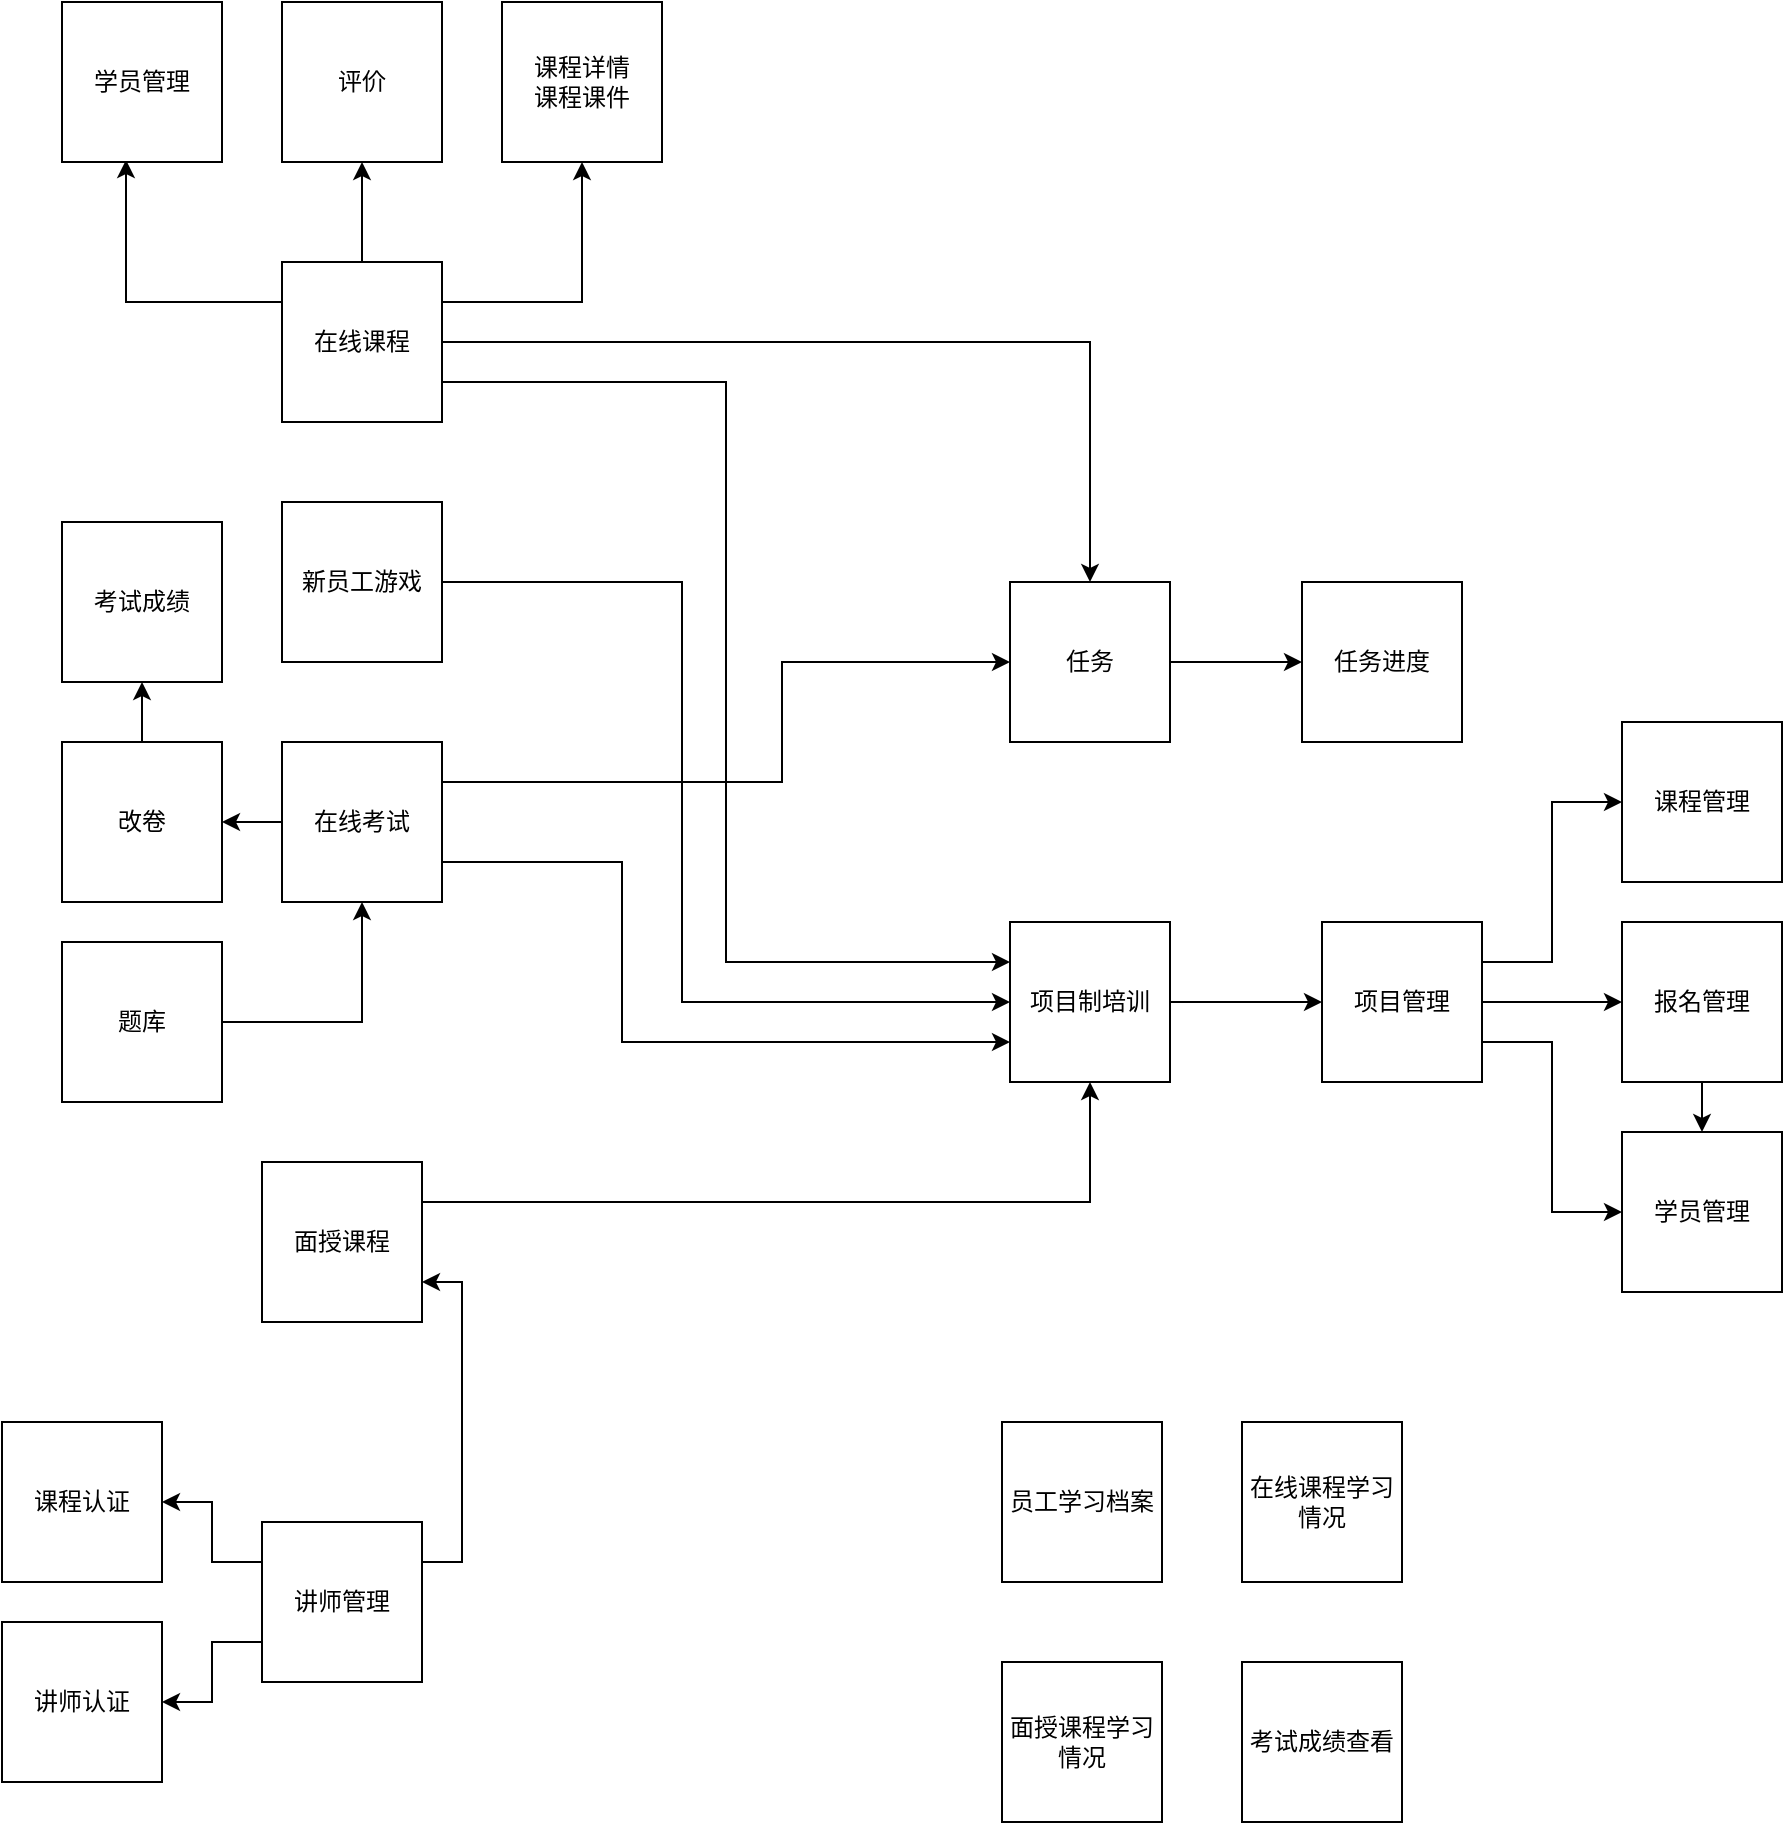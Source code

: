 <mxfile version="20.2.1" type="github">
  <diagram id="C5RBs43oDa-KdzZeNtuy" name="Page-1">
    <mxGraphModel dx="2249" dy="1931" grid="1" gridSize="10" guides="1" tooltips="1" connect="1" arrows="1" fold="1" page="1" pageScale="1" pageWidth="827" pageHeight="1169" math="0" shadow="0">
      <root>
        <mxCell id="WIyWlLk6GJQsqaUBKTNV-0" />
        <mxCell id="WIyWlLk6GJQsqaUBKTNV-1" parent="WIyWlLk6GJQsqaUBKTNV-0" />
        <mxCell id="NmxY1eA38_sifp1eHW3J-23" style="edgeStyle=orthogonalEdgeStyle;rounded=0;orthogonalLoop=1;jettySize=auto;html=1;exitX=1;exitY=0.5;exitDx=0;exitDy=0;" edge="1" parent="WIyWlLk6GJQsqaUBKTNV-1" source="NmxY1eA38_sifp1eHW3J-3" target="NmxY1eA38_sifp1eHW3J-22">
          <mxGeometry relative="1" as="geometry" />
        </mxCell>
        <mxCell id="NmxY1eA38_sifp1eHW3J-78" style="edgeStyle=orthogonalEdgeStyle;rounded=0;orthogonalLoop=1;jettySize=auto;html=1;exitX=1;exitY=0.25;exitDx=0;exitDy=0;entryX=0.5;entryY=1;entryDx=0;entryDy=0;" edge="1" parent="WIyWlLk6GJQsqaUBKTNV-1" source="NmxY1eA38_sifp1eHW3J-3" target="NmxY1eA38_sifp1eHW3J-30">
          <mxGeometry relative="1" as="geometry" />
        </mxCell>
        <mxCell id="NmxY1eA38_sifp1eHW3J-79" style="edgeStyle=orthogonalEdgeStyle;rounded=0;orthogonalLoop=1;jettySize=auto;html=1;exitX=0;exitY=0.25;exitDx=0;exitDy=0;entryX=0.4;entryY=0.988;entryDx=0;entryDy=0;entryPerimeter=0;" edge="1" parent="WIyWlLk6GJQsqaUBKTNV-1" source="NmxY1eA38_sifp1eHW3J-3" target="NmxY1eA38_sifp1eHW3J-28">
          <mxGeometry relative="1" as="geometry" />
        </mxCell>
        <mxCell id="NmxY1eA38_sifp1eHW3J-80" style="edgeStyle=orthogonalEdgeStyle;rounded=0;orthogonalLoop=1;jettySize=auto;html=1;exitX=0.5;exitY=0;exitDx=0;exitDy=0;entryX=0.5;entryY=1;entryDx=0;entryDy=0;" edge="1" parent="WIyWlLk6GJQsqaUBKTNV-1" source="NmxY1eA38_sifp1eHW3J-3" target="NmxY1eA38_sifp1eHW3J-29">
          <mxGeometry relative="1" as="geometry" />
        </mxCell>
        <mxCell id="NmxY1eA38_sifp1eHW3J-81" style="edgeStyle=orthogonalEdgeStyle;rounded=0;orthogonalLoop=1;jettySize=auto;html=1;exitX=1;exitY=0.75;exitDx=0;exitDy=0;entryX=0;entryY=0.25;entryDx=0;entryDy=0;" edge="1" parent="WIyWlLk6GJQsqaUBKTNV-1" source="NmxY1eA38_sifp1eHW3J-3" target="NmxY1eA38_sifp1eHW3J-17">
          <mxGeometry relative="1" as="geometry" />
        </mxCell>
        <mxCell id="NmxY1eA38_sifp1eHW3J-3" value="在线课程" style="whiteSpace=wrap;html=1;aspect=fixed;" vertex="1" parent="WIyWlLk6GJQsqaUBKTNV-1">
          <mxGeometry x="50" y="70" width="80" height="80" as="geometry" />
        </mxCell>
        <mxCell id="NmxY1eA38_sifp1eHW3J-84" style="edgeStyle=orthogonalEdgeStyle;rounded=0;orthogonalLoop=1;jettySize=auto;html=1;exitX=1;exitY=0.5;exitDx=0;exitDy=0;entryX=0;entryY=0.5;entryDx=0;entryDy=0;" edge="1" parent="WIyWlLk6GJQsqaUBKTNV-1" source="NmxY1eA38_sifp1eHW3J-4" target="NmxY1eA38_sifp1eHW3J-17">
          <mxGeometry relative="1" as="geometry">
            <Array as="points">
              <mxPoint x="250" y="230" />
              <mxPoint x="250" y="440" />
            </Array>
          </mxGeometry>
        </mxCell>
        <mxCell id="NmxY1eA38_sifp1eHW3J-4" value="新员工游戏" style="whiteSpace=wrap;html=1;aspect=fixed;" vertex="1" parent="WIyWlLk6GJQsqaUBKTNV-1">
          <mxGeometry x="50" y="190" width="80" height="80" as="geometry" />
        </mxCell>
        <mxCell id="NmxY1eA38_sifp1eHW3J-38" style="edgeStyle=orthogonalEdgeStyle;rounded=0;orthogonalLoop=1;jettySize=auto;html=1;exitX=0;exitY=0.5;exitDx=0;exitDy=0;entryX=1;entryY=0.5;entryDx=0;entryDy=0;" edge="1" parent="WIyWlLk6GJQsqaUBKTNV-1" source="NmxY1eA38_sifp1eHW3J-12" target="NmxY1eA38_sifp1eHW3J-35">
          <mxGeometry relative="1" as="geometry" />
        </mxCell>
        <mxCell id="NmxY1eA38_sifp1eHW3J-83" style="edgeStyle=orthogonalEdgeStyle;rounded=0;orthogonalLoop=1;jettySize=auto;html=1;exitX=1;exitY=0.75;exitDx=0;exitDy=0;entryX=0;entryY=0.75;entryDx=0;entryDy=0;" edge="1" parent="WIyWlLk6GJQsqaUBKTNV-1" source="NmxY1eA38_sifp1eHW3J-12" target="NmxY1eA38_sifp1eHW3J-17">
          <mxGeometry relative="1" as="geometry">
            <Array as="points">
              <mxPoint x="220" y="370" />
              <mxPoint x="220" y="460" />
            </Array>
          </mxGeometry>
        </mxCell>
        <mxCell id="NmxY1eA38_sifp1eHW3J-87" style="edgeStyle=orthogonalEdgeStyle;rounded=0;orthogonalLoop=1;jettySize=auto;html=1;exitX=1;exitY=0.25;exitDx=0;exitDy=0;entryX=0;entryY=0.5;entryDx=0;entryDy=0;" edge="1" parent="WIyWlLk6GJQsqaUBKTNV-1" source="NmxY1eA38_sifp1eHW3J-12" target="NmxY1eA38_sifp1eHW3J-22">
          <mxGeometry relative="1" as="geometry">
            <Array as="points">
              <mxPoint x="300" y="330" />
              <mxPoint x="300" y="270" />
            </Array>
          </mxGeometry>
        </mxCell>
        <mxCell id="NmxY1eA38_sifp1eHW3J-12" value="在线考试" style="whiteSpace=wrap;html=1;aspect=fixed;" vertex="1" parent="WIyWlLk6GJQsqaUBKTNV-1">
          <mxGeometry x="50" y="310" width="80" height="80" as="geometry" />
        </mxCell>
        <mxCell id="NmxY1eA38_sifp1eHW3J-82" style="edgeStyle=orthogonalEdgeStyle;rounded=0;orthogonalLoop=1;jettySize=auto;html=1;exitX=1;exitY=0.25;exitDx=0;exitDy=0;entryX=0.5;entryY=1;entryDx=0;entryDy=0;" edge="1" parent="WIyWlLk6GJQsqaUBKTNV-1" source="NmxY1eA38_sifp1eHW3J-16" target="NmxY1eA38_sifp1eHW3J-17">
          <mxGeometry relative="1" as="geometry" />
        </mxCell>
        <mxCell id="NmxY1eA38_sifp1eHW3J-16" value="面授课程" style="whiteSpace=wrap;html=1;aspect=fixed;" vertex="1" parent="WIyWlLk6GJQsqaUBKTNV-1">
          <mxGeometry x="40" y="520" width="80" height="80" as="geometry" />
        </mxCell>
        <mxCell id="NmxY1eA38_sifp1eHW3J-55" style="edgeStyle=orthogonalEdgeStyle;rounded=0;orthogonalLoop=1;jettySize=auto;html=1;exitX=1;exitY=0.5;exitDx=0;exitDy=0;entryX=0;entryY=0.5;entryDx=0;entryDy=0;" edge="1" parent="WIyWlLk6GJQsqaUBKTNV-1" source="NmxY1eA38_sifp1eHW3J-17" target="NmxY1eA38_sifp1eHW3J-54">
          <mxGeometry relative="1" as="geometry" />
        </mxCell>
        <mxCell id="NmxY1eA38_sifp1eHW3J-17" value="项目制培训" style="whiteSpace=wrap;html=1;aspect=fixed;" vertex="1" parent="WIyWlLk6GJQsqaUBKTNV-1">
          <mxGeometry x="414" y="400" width="80" height="80" as="geometry" />
        </mxCell>
        <mxCell id="NmxY1eA38_sifp1eHW3J-70" style="edgeStyle=orthogonalEdgeStyle;rounded=0;orthogonalLoop=1;jettySize=auto;html=1;exitX=0;exitY=0.25;exitDx=0;exitDy=0;entryX=1;entryY=0.5;entryDx=0;entryDy=0;" edge="1" parent="WIyWlLk6GJQsqaUBKTNV-1" source="NmxY1eA38_sifp1eHW3J-20" target="NmxY1eA38_sifp1eHW3J-68">
          <mxGeometry relative="1" as="geometry" />
        </mxCell>
        <mxCell id="NmxY1eA38_sifp1eHW3J-71" style="edgeStyle=orthogonalEdgeStyle;rounded=0;orthogonalLoop=1;jettySize=auto;html=1;exitX=0;exitY=0.75;exitDx=0;exitDy=0;entryX=1;entryY=0.5;entryDx=0;entryDy=0;" edge="1" parent="WIyWlLk6GJQsqaUBKTNV-1" source="NmxY1eA38_sifp1eHW3J-20" target="NmxY1eA38_sifp1eHW3J-69">
          <mxGeometry relative="1" as="geometry" />
        </mxCell>
        <mxCell id="NmxY1eA38_sifp1eHW3J-72" style="edgeStyle=orthogonalEdgeStyle;rounded=0;orthogonalLoop=1;jettySize=auto;html=1;exitX=1;exitY=0.25;exitDx=0;exitDy=0;entryX=1;entryY=0.75;entryDx=0;entryDy=0;" edge="1" parent="WIyWlLk6GJQsqaUBKTNV-1" source="NmxY1eA38_sifp1eHW3J-20" target="NmxY1eA38_sifp1eHW3J-16">
          <mxGeometry relative="1" as="geometry" />
        </mxCell>
        <mxCell id="NmxY1eA38_sifp1eHW3J-20" value="讲师管理" style="whiteSpace=wrap;html=1;aspect=fixed;" vertex="1" parent="WIyWlLk6GJQsqaUBKTNV-1">
          <mxGeometry x="40" y="700" width="80" height="80" as="geometry" />
        </mxCell>
        <mxCell id="NmxY1eA38_sifp1eHW3J-27" style="edgeStyle=orthogonalEdgeStyle;rounded=0;orthogonalLoop=1;jettySize=auto;html=1;exitX=1;exitY=0.5;exitDx=0;exitDy=0;entryX=0;entryY=0.5;entryDx=0;entryDy=0;" edge="1" parent="WIyWlLk6GJQsqaUBKTNV-1" source="NmxY1eA38_sifp1eHW3J-22" target="NmxY1eA38_sifp1eHW3J-26">
          <mxGeometry relative="1" as="geometry" />
        </mxCell>
        <mxCell id="NmxY1eA38_sifp1eHW3J-22" value="任务" style="whiteSpace=wrap;html=1;aspect=fixed;" vertex="1" parent="WIyWlLk6GJQsqaUBKTNV-1">
          <mxGeometry x="414" y="230" width="80" height="80" as="geometry" />
        </mxCell>
        <mxCell id="NmxY1eA38_sifp1eHW3J-26" value="任务进度" style="whiteSpace=wrap;html=1;aspect=fixed;" vertex="1" parent="WIyWlLk6GJQsqaUBKTNV-1">
          <mxGeometry x="560" y="230" width="80" height="80" as="geometry" />
        </mxCell>
        <mxCell id="NmxY1eA38_sifp1eHW3J-28" value="学员管理" style="whiteSpace=wrap;html=1;aspect=fixed;" vertex="1" parent="WIyWlLk6GJQsqaUBKTNV-1">
          <mxGeometry x="-60" y="-60" width="80" height="80" as="geometry" />
        </mxCell>
        <mxCell id="NmxY1eA38_sifp1eHW3J-29" value="评价" style="whiteSpace=wrap;html=1;aspect=fixed;" vertex="1" parent="WIyWlLk6GJQsqaUBKTNV-1">
          <mxGeometry x="50" y="-60" width="80" height="80" as="geometry" />
        </mxCell>
        <mxCell id="NmxY1eA38_sifp1eHW3J-30" value="课程详情&lt;br&gt;课程课件" style="whiteSpace=wrap;html=1;aspect=fixed;" vertex="1" parent="WIyWlLk6GJQsqaUBKTNV-1">
          <mxGeometry x="160" y="-60" width="80" height="80" as="geometry" />
        </mxCell>
        <mxCell id="NmxY1eA38_sifp1eHW3J-34" value="考试成绩" style="whiteSpace=wrap;html=1;aspect=fixed;" vertex="1" parent="WIyWlLk6GJQsqaUBKTNV-1">
          <mxGeometry x="-60" y="200" width="80" height="80" as="geometry" />
        </mxCell>
        <mxCell id="NmxY1eA38_sifp1eHW3J-39" style="edgeStyle=orthogonalEdgeStyle;rounded=0;orthogonalLoop=1;jettySize=auto;html=1;exitX=0.5;exitY=0;exitDx=0;exitDy=0;entryX=0.5;entryY=1;entryDx=0;entryDy=0;" edge="1" parent="WIyWlLk6GJQsqaUBKTNV-1" source="NmxY1eA38_sifp1eHW3J-35" target="NmxY1eA38_sifp1eHW3J-34">
          <mxGeometry relative="1" as="geometry" />
        </mxCell>
        <mxCell id="NmxY1eA38_sifp1eHW3J-35" value="改卷" style="whiteSpace=wrap;html=1;aspect=fixed;" vertex="1" parent="WIyWlLk6GJQsqaUBKTNV-1">
          <mxGeometry x="-60" y="310" width="80" height="80" as="geometry" />
        </mxCell>
        <mxCell id="NmxY1eA38_sifp1eHW3J-37" style="edgeStyle=orthogonalEdgeStyle;rounded=0;orthogonalLoop=1;jettySize=auto;html=1;exitX=1;exitY=0.5;exitDx=0;exitDy=0;entryX=0.5;entryY=1;entryDx=0;entryDy=0;" edge="1" parent="WIyWlLk6GJQsqaUBKTNV-1" source="NmxY1eA38_sifp1eHW3J-36" target="NmxY1eA38_sifp1eHW3J-12">
          <mxGeometry relative="1" as="geometry" />
        </mxCell>
        <mxCell id="NmxY1eA38_sifp1eHW3J-36" value="题库" style="whiteSpace=wrap;html=1;aspect=fixed;" vertex="1" parent="WIyWlLk6GJQsqaUBKTNV-1">
          <mxGeometry x="-60" y="410" width="80" height="80" as="geometry" />
        </mxCell>
        <mxCell id="NmxY1eA38_sifp1eHW3J-65" style="edgeStyle=orthogonalEdgeStyle;rounded=0;orthogonalLoop=1;jettySize=auto;html=1;exitX=1;exitY=0.75;exitDx=0;exitDy=0;entryX=0;entryY=0.5;entryDx=0;entryDy=0;" edge="1" parent="WIyWlLk6GJQsqaUBKTNV-1" source="NmxY1eA38_sifp1eHW3J-54" target="NmxY1eA38_sifp1eHW3J-59">
          <mxGeometry relative="1" as="geometry" />
        </mxCell>
        <mxCell id="NmxY1eA38_sifp1eHW3J-66" style="edgeStyle=orthogonalEdgeStyle;rounded=0;orthogonalLoop=1;jettySize=auto;html=1;exitX=1;exitY=0.25;exitDx=0;exitDy=0;entryX=0;entryY=0.5;entryDx=0;entryDy=0;" edge="1" parent="WIyWlLk6GJQsqaUBKTNV-1" source="NmxY1eA38_sifp1eHW3J-54" target="NmxY1eA38_sifp1eHW3J-56">
          <mxGeometry relative="1" as="geometry" />
        </mxCell>
        <mxCell id="NmxY1eA38_sifp1eHW3J-67" style="edgeStyle=orthogonalEdgeStyle;rounded=0;orthogonalLoop=1;jettySize=auto;html=1;exitX=1;exitY=0.5;exitDx=0;exitDy=0;entryX=0;entryY=0.5;entryDx=0;entryDy=0;" edge="1" parent="WIyWlLk6GJQsqaUBKTNV-1" source="NmxY1eA38_sifp1eHW3J-54" target="NmxY1eA38_sifp1eHW3J-58">
          <mxGeometry relative="1" as="geometry" />
        </mxCell>
        <mxCell id="NmxY1eA38_sifp1eHW3J-54" value="项目管理" style="whiteSpace=wrap;html=1;aspect=fixed;" vertex="1" parent="WIyWlLk6GJQsqaUBKTNV-1">
          <mxGeometry x="570" y="400" width="80" height="80" as="geometry" />
        </mxCell>
        <mxCell id="NmxY1eA38_sifp1eHW3J-56" value="课程管理" style="whiteSpace=wrap;html=1;aspect=fixed;" vertex="1" parent="WIyWlLk6GJQsqaUBKTNV-1">
          <mxGeometry x="720" y="300" width="80" height="80" as="geometry" />
        </mxCell>
        <mxCell id="NmxY1eA38_sifp1eHW3J-77" value="" style="edgeStyle=orthogonalEdgeStyle;rounded=0;orthogonalLoop=1;jettySize=auto;html=1;" edge="1" parent="WIyWlLk6GJQsqaUBKTNV-1" source="NmxY1eA38_sifp1eHW3J-58" target="NmxY1eA38_sifp1eHW3J-59">
          <mxGeometry relative="1" as="geometry" />
        </mxCell>
        <mxCell id="NmxY1eA38_sifp1eHW3J-58" value="报名管理" style="whiteSpace=wrap;html=1;aspect=fixed;" vertex="1" parent="WIyWlLk6GJQsqaUBKTNV-1">
          <mxGeometry x="720" y="400" width="80" height="80" as="geometry" />
        </mxCell>
        <mxCell id="NmxY1eA38_sifp1eHW3J-59" value="学员管理" style="whiteSpace=wrap;html=1;aspect=fixed;" vertex="1" parent="WIyWlLk6GJQsqaUBKTNV-1">
          <mxGeometry x="720" y="505" width="80" height="80" as="geometry" />
        </mxCell>
        <mxCell id="NmxY1eA38_sifp1eHW3J-68" value="课程认证" style="whiteSpace=wrap;html=1;aspect=fixed;" vertex="1" parent="WIyWlLk6GJQsqaUBKTNV-1">
          <mxGeometry x="-90" y="650" width="80" height="80" as="geometry" />
        </mxCell>
        <mxCell id="NmxY1eA38_sifp1eHW3J-69" value="讲师认证" style="whiteSpace=wrap;html=1;aspect=fixed;" vertex="1" parent="WIyWlLk6GJQsqaUBKTNV-1">
          <mxGeometry x="-90" y="750" width="80" height="80" as="geometry" />
        </mxCell>
        <mxCell id="NmxY1eA38_sifp1eHW3J-73" value="员工学习档案" style="whiteSpace=wrap;html=1;aspect=fixed;" vertex="1" parent="WIyWlLk6GJQsqaUBKTNV-1">
          <mxGeometry x="410" y="650" width="80" height="80" as="geometry" />
        </mxCell>
        <mxCell id="NmxY1eA38_sifp1eHW3J-74" value="在线课程学习情况" style="whiteSpace=wrap;html=1;aspect=fixed;" vertex="1" parent="WIyWlLk6GJQsqaUBKTNV-1">
          <mxGeometry x="530" y="650" width="80" height="80" as="geometry" />
        </mxCell>
        <mxCell id="NmxY1eA38_sifp1eHW3J-75" value="面授课程学习情况" style="whiteSpace=wrap;html=1;aspect=fixed;" vertex="1" parent="WIyWlLk6GJQsqaUBKTNV-1">
          <mxGeometry x="410" y="770" width="80" height="80" as="geometry" />
        </mxCell>
        <mxCell id="NmxY1eA38_sifp1eHW3J-76" value="考试成绩查看" style="whiteSpace=wrap;html=1;aspect=fixed;" vertex="1" parent="WIyWlLk6GJQsqaUBKTNV-1">
          <mxGeometry x="530" y="770" width="80" height="80" as="geometry" />
        </mxCell>
      </root>
    </mxGraphModel>
  </diagram>
</mxfile>
